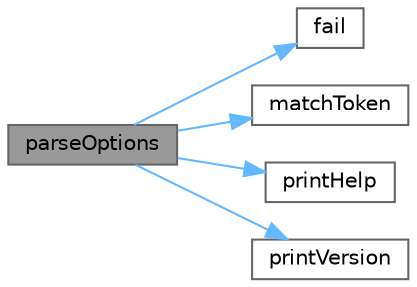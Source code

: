 digraph "parseOptions"
{
 // LATEX_PDF_SIZE
  bgcolor="transparent";
  edge [fontname=Helvetica,fontsize=10,labelfontname=Helvetica,labelfontsize=10];
  node [fontname=Helvetica,fontsize=10,shape=box,height=0.2,width=0.4];
  rankdir="LR";
  Node1 [label="parseOptions",height=0.2,width=0.4,color="gray40", fillcolor="grey60", style="filled", fontcolor="black",tooltip="Parse command line options."];
  Node1 -> Node2 [color="steelblue1",style="solid"];
  Node2 [label="fail",height=0.2,width=0.4,color="grey40", fillcolor="white", style="filled",URL="$hex2otf_8c.html#a2f5976201b1e630a94045f04a0348572",tooltip="Print an error message on stderr, then exit."];
  Node1 -> Node3 [color="steelblue1",style="solid"];
  Node3 [label="matchToken",height=0.2,width=0.4,color="grey40", fillcolor="white", style="filled",URL="$hex2otf_8c.html#af1d113ec0d790035476f2743cbf2696f",tooltip="Match a command line option with its key for enabling."];
  Node1 -> Node4 [color="steelblue1",style="solid"];
  Node4 [label="printHelp",height=0.2,width=0.4,color="grey40", fillcolor="white", style="filled",URL="$hex2otf_8c.html#ae19e0a10c9b6b5aaf1878cac27ea9541",tooltip="Print help message to stdout and then exit."];
  Node1 -> Node5 [color="steelblue1",style="solid"];
  Node5 [label="printVersion",height=0.2,width=0.4,color="grey40", fillcolor="white", style="filled",URL="$hex2otf_8c.html#a6ffce9764ba647abe9b3bee1aaadd3a7",tooltip="Print program version string on stdout."];
}

